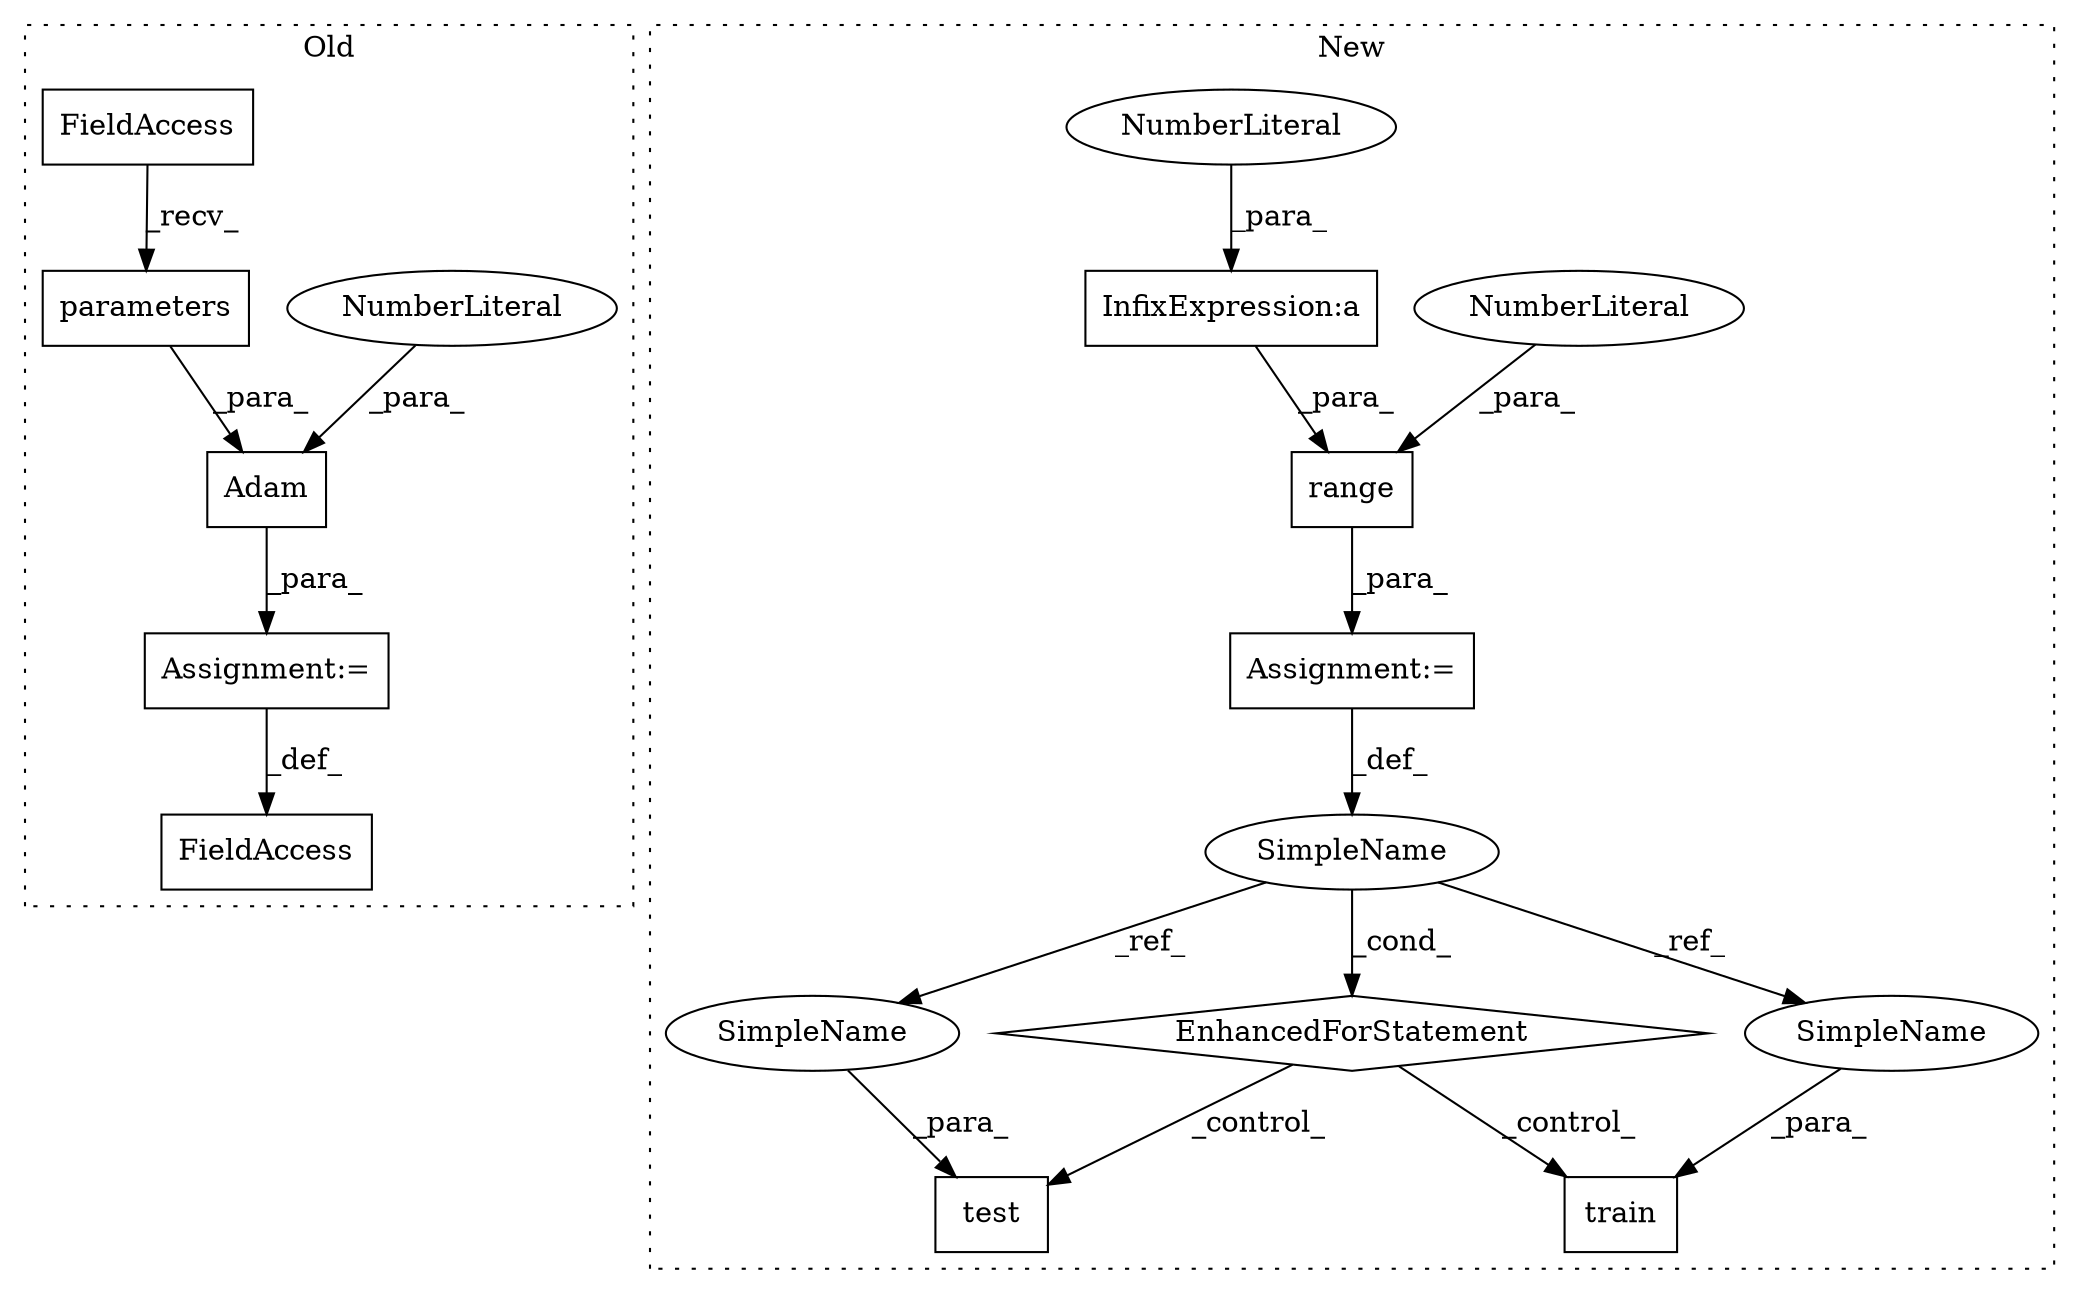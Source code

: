 digraph G {
subgraph cluster0 {
1 [label="Adam" a="32" s="2803,2832" l="5,1" shape="box"];
3 [label="NumberLiteral" a="34" s="2827" l="5" shape="ellipse"];
5 [label="FieldAccess" a="22" s="2781" l="9" shape="box"];
7 [label="Assignment:=" a="7" s="2790" l="1" shape="box"];
8 [label="parameters" a="32" s="2814" l="12" shape="box"];
9 [label="FieldAccess" a="22" s="2808" l="5" shape="box"];
label = "Old";
style="dotted";
}
subgraph cluster1 {
2 [label="test" a="32" s="4444,4454" l="5,1" shape="box"];
4 [label="EnhancedForStatement" a="70" s="4326,4414" l="53,2" shape="diamond"];
6 [label="train" a="32" s="4424,4435" l="6,1" shape="box"];
10 [label="range" a="32" s="4391,4413" l="6,1" shape="box"];
11 [label="InfixExpression:a" a="27" s="4409" l="3" shape="box"];
12 [label="NumberLiteral" a="34" s="4397" l="1" shape="ellipse"];
13 [label="NumberLiteral" a="34" s="4412" l="1" shape="ellipse"];
14 [label="SimpleName" a="42" s="4383" l="5" shape="ellipse"];
15 [label="Assignment:=" a="7" s="4326,4414" l="53,2" shape="box"];
16 [label="SimpleName" a="42" s="4449" l="5" shape="ellipse"];
17 [label="SimpleName" a="42" s="4430" l="5" shape="ellipse"];
label = "New";
style="dotted";
}
1 -> 7 [label="_para_"];
3 -> 1 [label="_para_"];
4 -> 2 [label="_control_"];
4 -> 6 [label="_control_"];
7 -> 5 [label="_def_"];
8 -> 1 [label="_para_"];
9 -> 8 [label="_recv_"];
10 -> 15 [label="_para_"];
11 -> 10 [label="_para_"];
12 -> 10 [label="_para_"];
13 -> 11 [label="_para_"];
14 -> 4 [label="_cond_"];
14 -> 16 [label="_ref_"];
14 -> 17 [label="_ref_"];
15 -> 14 [label="_def_"];
16 -> 2 [label="_para_"];
17 -> 6 [label="_para_"];
}